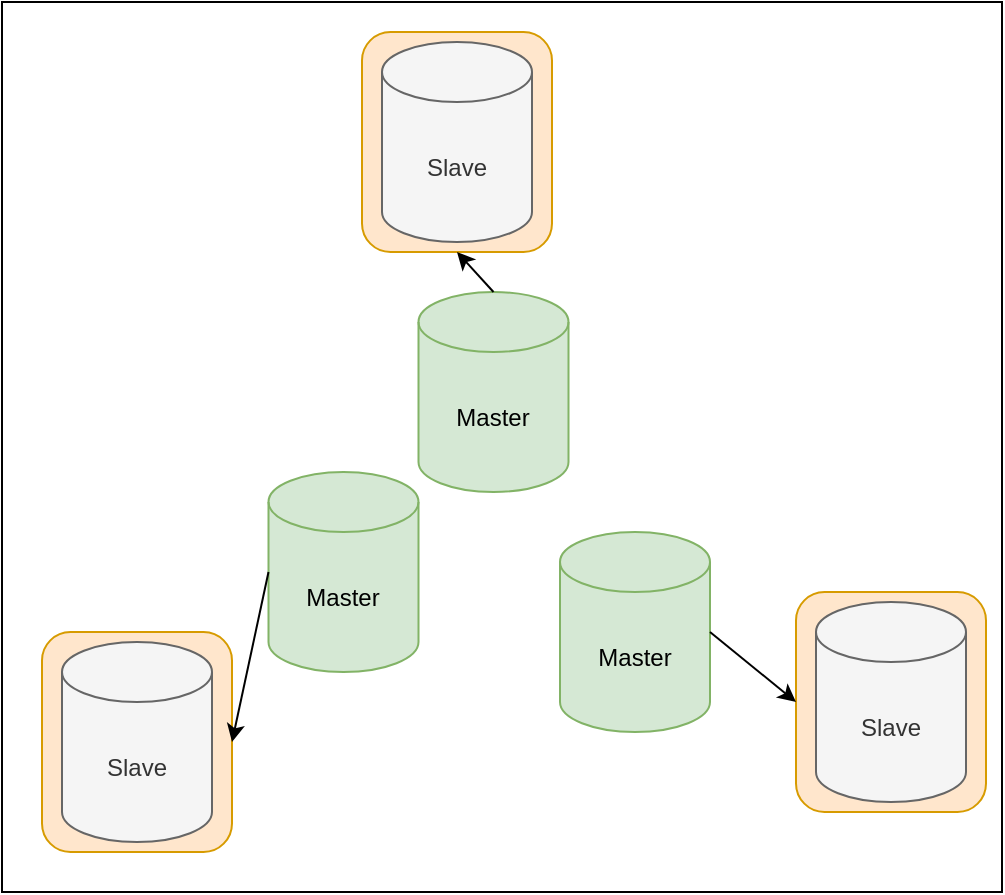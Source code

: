 <mxfile version="21.0.6" type="github">
  <diagram name="第 1 页" id="EC7GU5xyf1cb4WEY5NC5">
    <mxGraphModel dx="1050" dy="558" grid="1" gridSize="10" guides="1" tooltips="1" connect="1" arrows="1" fold="1" page="1" pageScale="1" pageWidth="827" pageHeight="1169" math="0" shadow="0">
      <root>
        <mxCell id="0" />
        <mxCell id="1" parent="0" />
        <mxCell id="GaJFrRK0M9Px8FpaFqOM-52" value="" style="group" vertex="1" connectable="0" parent="1">
          <mxGeometry x="280" y="305" width="320" height="430" as="geometry" />
        </mxCell>
        <mxCell id="GaJFrRK0M9Px8FpaFqOM-69" value="" style="rounded=0;whiteSpace=wrap;html=1;" vertex="1" parent="GaJFrRK0M9Px8FpaFqOM-52">
          <mxGeometry x="-180" y="-15" width="500" height="445" as="geometry" />
        </mxCell>
        <mxCell id="GaJFrRK0M9Px8FpaFqOM-13" value="" style="rounded=1;whiteSpace=wrap;html=1;fillColor=#ffe6cc;strokeColor=#d79b00;" vertex="1" parent="GaJFrRK0M9Px8FpaFqOM-52">
          <mxGeometry width="95" height="110" as="geometry" />
        </mxCell>
        <mxCell id="GaJFrRK0M9Px8FpaFqOM-5" value="Slave" style="shape=cylinder3;whiteSpace=wrap;html=1;boundedLbl=1;backgroundOutline=1;size=15;fillColor=#f5f5f5;fontColor=#333333;strokeColor=#666666;" vertex="1" parent="GaJFrRK0M9Px8FpaFqOM-52">
          <mxGeometry x="10" y="5" width="75" height="100" as="geometry" />
        </mxCell>
        <mxCell id="GaJFrRK0M9Px8FpaFqOM-49" value="Master" style="shape=cylinder3;whiteSpace=wrap;html=1;boundedLbl=1;backgroundOutline=1;size=15;fillColor=#d5e8d4;strokeColor=#82b366;" vertex="1" parent="1">
          <mxGeometry x="233.25" y="525" width="75" height="100" as="geometry" />
        </mxCell>
        <mxCell id="GaJFrRK0M9Px8FpaFqOM-50" value="Master" style="shape=cylinder3;whiteSpace=wrap;html=1;boundedLbl=1;backgroundOutline=1;size=15;fillColor=#d5e8d4;strokeColor=#82b366;" vertex="1" parent="1">
          <mxGeometry x="308.25" y="435" width="75" height="100" as="geometry" />
        </mxCell>
        <mxCell id="GaJFrRK0M9Px8FpaFqOM-51" value="Master" style="shape=cylinder3;whiteSpace=wrap;html=1;boundedLbl=1;backgroundOutline=1;size=15;fillColor=#d5e8d4;strokeColor=#82b366;" vertex="1" parent="1">
          <mxGeometry x="379" y="555" width="75" height="100" as="geometry" />
        </mxCell>
        <mxCell id="GaJFrRK0M9Px8FpaFqOM-53" value="" style="group" vertex="1" connectable="0" parent="1">
          <mxGeometry x="497" y="585" width="95" height="110" as="geometry" />
        </mxCell>
        <mxCell id="GaJFrRK0M9Px8FpaFqOM-54" value="" style="rounded=1;whiteSpace=wrap;html=1;fillColor=#ffe6cc;strokeColor=#d79b00;" vertex="1" parent="GaJFrRK0M9Px8FpaFqOM-53">
          <mxGeometry width="95" height="110" as="geometry" />
        </mxCell>
        <mxCell id="GaJFrRK0M9Px8FpaFqOM-55" value="Slave" style="shape=cylinder3;whiteSpace=wrap;html=1;boundedLbl=1;backgroundOutline=1;size=15;fillColor=#f5f5f5;fontColor=#333333;strokeColor=#666666;" vertex="1" parent="GaJFrRK0M9Px8FpaFqOM-53">
          <mxGeometry x="10" y="5" width="75" height="100" as="geometry" />
        </mxCell>
        <mxCell id="GaJFrRK0M9Px8FpaFqOM-59" value="" style="group" vertex="1" connectable="0" parent="1">
          <mxGeometry x="120" y="605" width="95" height="110" as="geometry" />
        </mxCell>
        <mxCell id="GaJFrRK0M9Px8FpaFqOM-60" value="" style="rounded=1;whiteSpace=wrap;html=1;fillColor=#ffe6cc;strokeColor=#d79b00;" vertex="1" parent="GaJFrRK0M9Px8FpaFqOM-59">
          <mxGeometry width="95" height="110" as="geometry" />
        </mxCell>
        <mxCell id="GaJFrRK0M9Px8FpaFqOM-61" value="Slave" style="shape=cylinder3;whiteSpace=wrap;html=1;boundedLbl=1;backgroundOutline=1;size=15;fillColor=#f5f5f5;fontColor=#333333;strokeColor=#666666;" vertex="1" parent="GaJFrRK0M9Px8FpaFqOM-59">
          <mxGeometry x="10" y="5" width="75" height="100" as="geometry" />
        </mxCell>
        <mxCell id="GaJFrRK0M9Px8FpaFqOM-65" value="" style="endArrow=classic;html=1;rounded=0;exitX=0;exitY=0.5;exitDx=0;exitDy=0;exitPerimeter=0;entryX=1;entryY=0.5;entryDx=0;entryDy=0;" edge="1" parent="1" source="GaJFrRK0M9Px8FpaFqOM-49" target="GaJFrRK0M9Px8FpaFqOM-60">
          <mxGeometry width="50" height="50" relative="1" as="geometry">
            <mxPoint x="250" y="485" as="sourcePoint" />
            <mxPoint x="300" y="435" as="targetPoint" />
          </mxGeometry>
        </mxCell>
        <mxCell id="GaJFrRK0M9Px8FpaFqOM-66" value="" style="endArrow=classic;html=1;rounded=0;entryX=0.5;entryY=1;entryDx=0;entryDy=0;exitX=0.5;exitY=0;exitDx=0;exitDy=0;exitPerimeter=0;" edge="1" parent="1" source="GaJFrRK0M9Px8FpaFqOM-50" target="GaJFrRK0M9Px8FpaFqOM-13">
          <mxGeometry width="50" height="50" relative="1" as="geometry">
            <mxPoint x="250" y="485" as="sourcePoint" />
            <mxPoint x="300" y="435" as="targetPoint" />
          </mxGeometry>
        </mxCell>
        <mxCell id="GaJFrRK0M9Px8FpaFqOM-67" value="" style="endArrow=classic;html=1;rounded=0;exitX=1;exitY=0.5;exitDx=0;exitDy=0;exitPerimeter=0;entryX=0;entryY=0.5;entryDx=0;entryDy=0;" edge="1" parent="1" source="GaJFrRK0M9Px8FpaFqOM-51" target="GaJFrRK0M9Px8FpaFqOM-54">
          <mxGeometry width="50" height="50" relative="1" as="geometry">
            <mxPoint x="250" y="485" as="sourcePoint" />
            <mxPoint x="300" y="435" as="targetPoint" />
          </mxGeometry>
        </mxCell>
      </root>
    </mxGraphModel>
  </diagram>
</mxfile>
